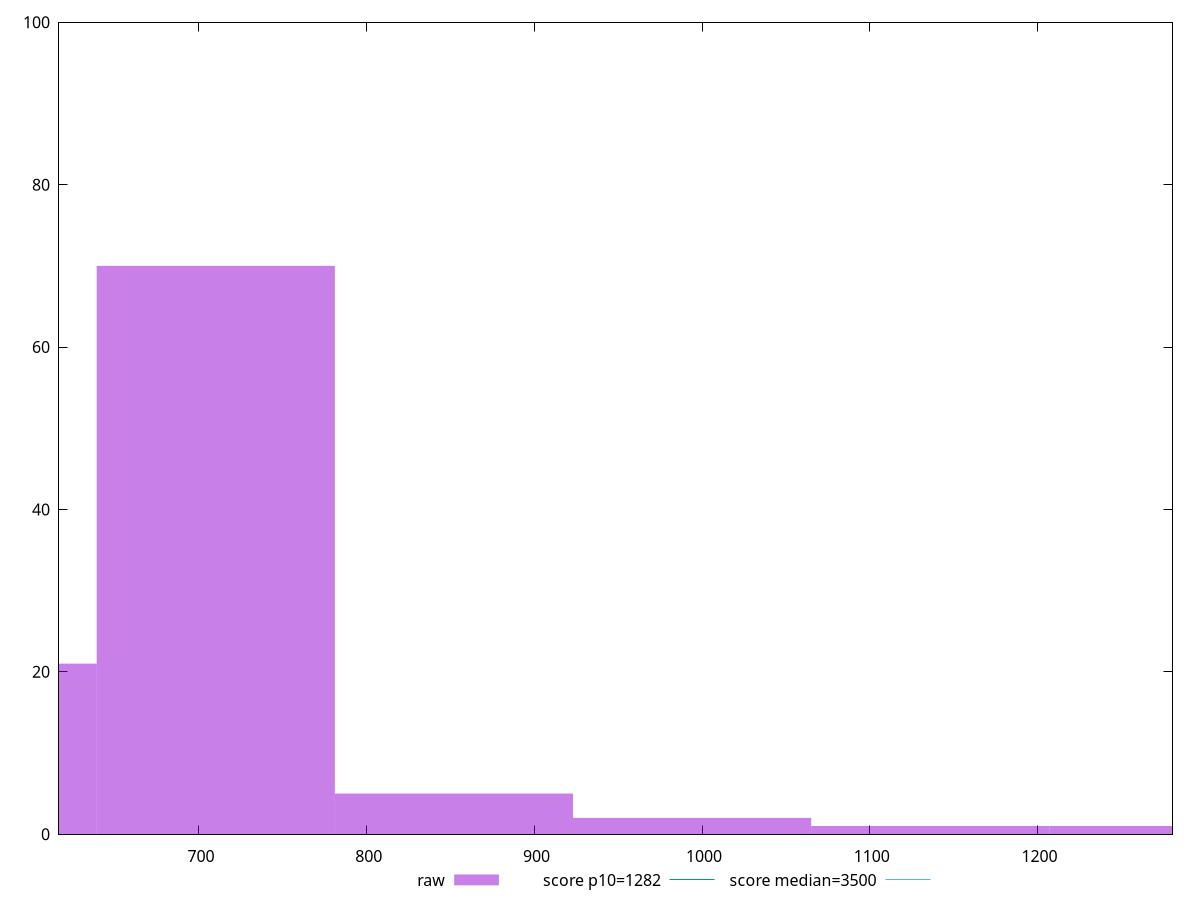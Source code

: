 reset

$raw <<EOF
1278.0690675427422 1
710.038370857079 70
994.0537191999106 2
852.0460450284947 5
1136.0613933713264 1
568.0306966856632 21
EOF

set key outside below
set boxwidth 142.0076741714158
set xrange [616.576:1280.4559999999994]
set yrange [0:100]
set trange [0:100]
set style fill transparent solid 0.5 noborder

set parametric
set terminal svg size 640, 490 enhanced background rgb 'white'
set output "report_00026_2021-02-22T21:38:55.199Z/bootup-time/samples/pages+cached/raw/histogram.svg"

plot $raw title "raw" with boxes, \
     1282,t title "score p10=1282", \
     3500,t title "score median=3500"

reset
